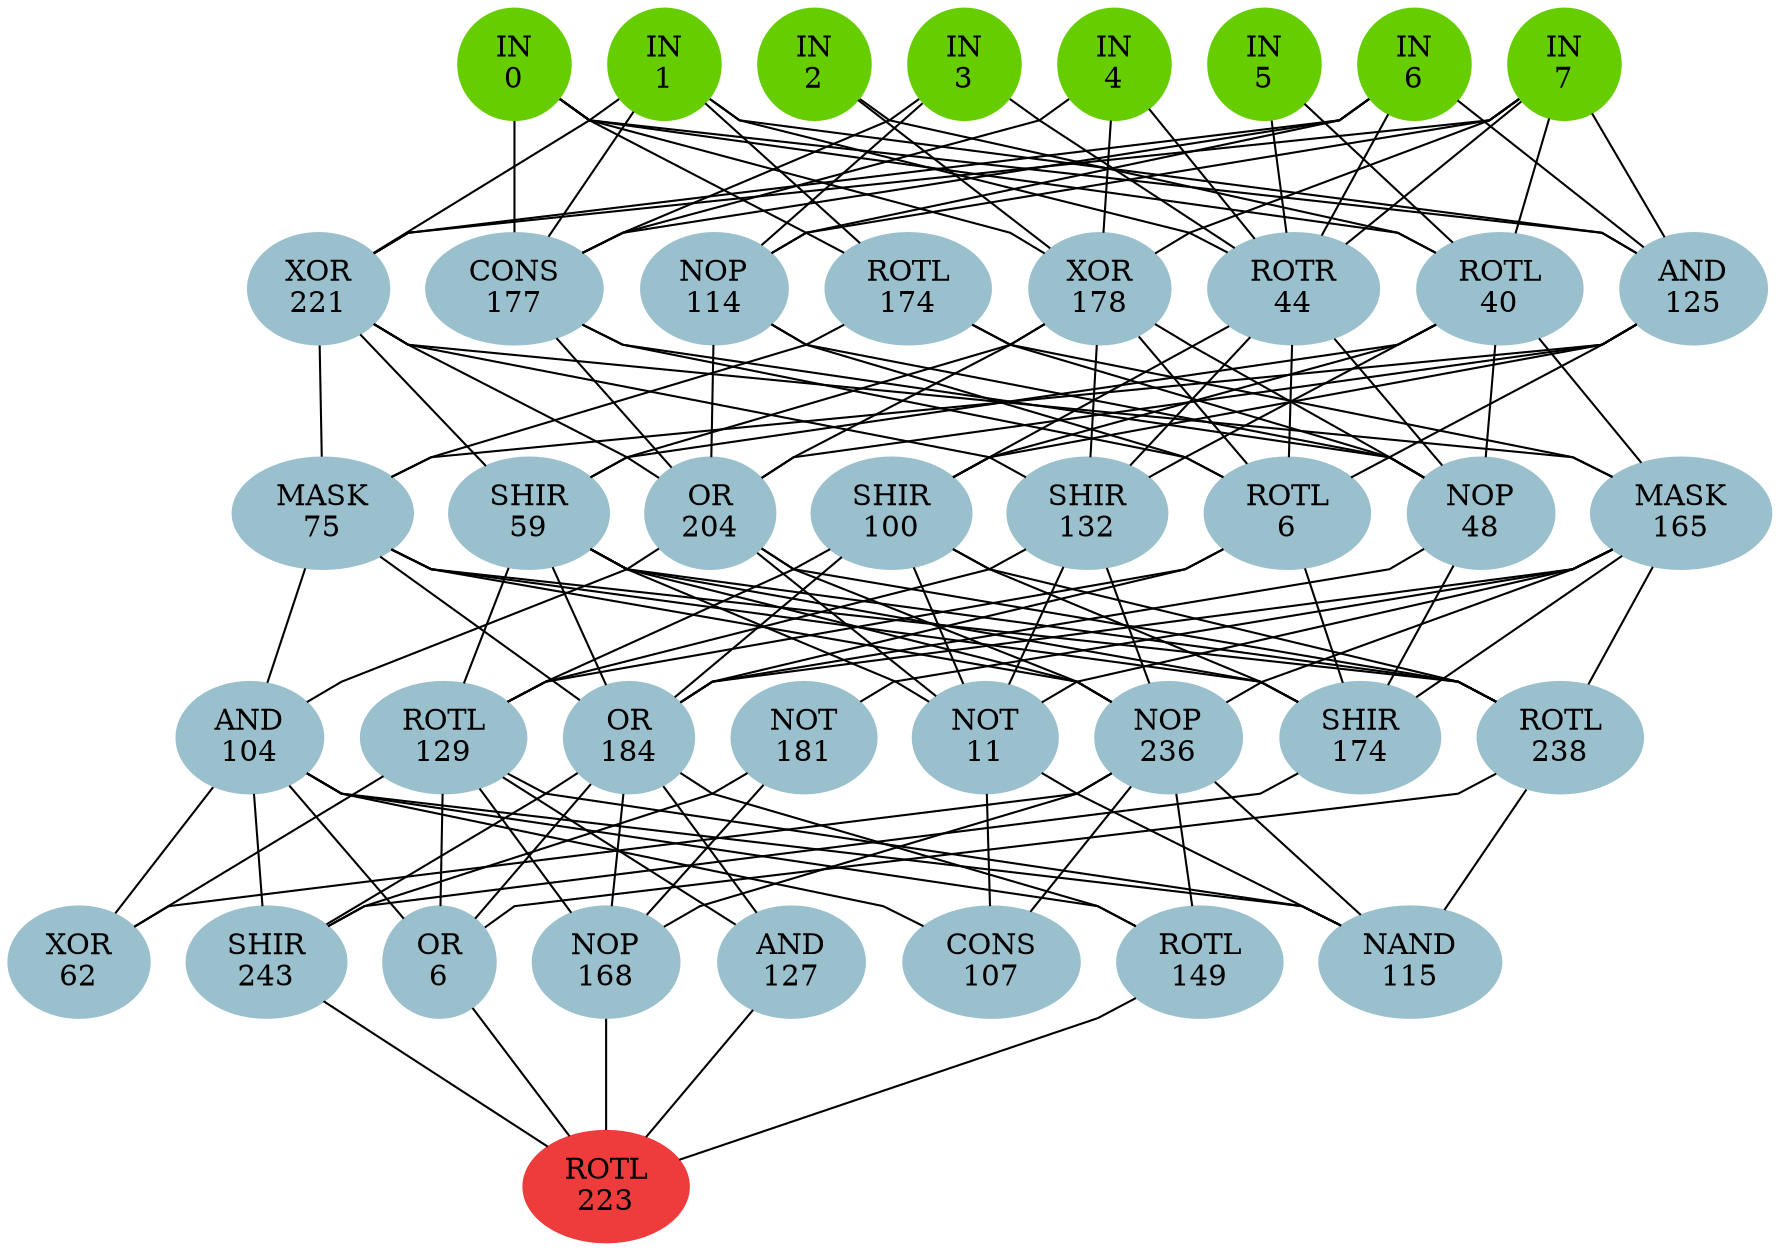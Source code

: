 graph EACircuit {
rankdir=BT;
ranksep=0.75;
ordering=out;
splines=polyline;
node [style=filled, color=lightblue2];

{ rank=same;
node [color=chartreuse3];
"-1_0"[label="IN\n0"];
node [color=chartreuse3];
"-1_1"[label="IN\n1"];
node [color=chartreuse3];
"-1_2"[label="IN\n2"];
node [color=chartreuse3];
"-1_3"[label="IN\n3"];
node [color=chartreuse3];
"-1_4"[label="IN\n4"];
node [color=chartreuse3];
"-1_5"[label="IN\n5"];
node [color=chartreuse3];
"-1_6"[label="IN\n6"];
node [color=chartreuse3];
"-1_7"[label="IN\n7"];
}
{ rank=same;
node [color=lightblue3];
"0_0"[label="XOR\n221"];
node [color=lightblue3];
"0_1"[label="CONS\n177"];
node [color=lightblue3];
"0_2"[label="NOP\n114"];
node [color=lightblue3];
"0_3"[label="ROTL\n174"];
node [color=lightblue3];
"0_4"[label="XOR\n178"];
node [color=lightblue3];
"0_5"[label="ROTR\n44"];
node [color=lightblue3];
"0_6"[label="ROTL\n40"];
node [color=lightblue3];
"0_7"[label="AND\n125"];
}
{ rank=same;
node [color=lightblue3];
"1_0"[label="MASK\n75"];
node [color=lightblue3];
"1_1"[label="SHIR\n59"];
node [color=lightblue3];
"1_2"[label="OR\n204"];
node [color=lightblue3];
"1_3"[label="SHIR\n100"];
node [color=lightblue3];
"1_4"[label="SHIR\n132"];
node [color=lightblue3];
"1_5"[label="ROTL\n6"];
node [color=lightblue3];
"1_6"[label="NOP\n48"];
node [color=lightblue3];
"1_7"[label="MASK\n165"];
}
{ rank=same;
node [color=lightblue3];
"2_0"[label="AND\n104"];
node [color=lightblue3];
"2_1"[label="ROTL\n129"];
node [color=lightblue3];
"2_2"[label="OR\n184"];
node [color=lightblue3];
"2_3"[label="NOT\n181"];
node [color=lightblue3];
"2_4"[label="NOT\n11"];
node [color=lightblue3];
"2_5"[label="NOP\n236"];
node [color=lightblue3];
"2_6"[label="SHIR\n174"];
node [color=lightblue3];
"2_7"[label="ROTL\n238"];
}
{ rank=same;
node [color=lightblue3];
"3_0"[label="XOR\n62"];
node [color=lightblue3];
"3_1"[label="SHIR\n243"];
node [color=lightblue3];
"3_2"[label="OR\n6"];
node [color=lightblue3];
"3_3"[label="NOP\n168"];
node [color=lightblue3];
"3_4"[label="AND\n127"];
node [color=lightblue3];
"3_5"[label="CONS\n107"];
node [color=lightblue3];
"3_6"[label="ROTL\n149"];
node [color=lightblue3];
"3_7"[label="NAND\n115"];
}
{ rank=same;
node [color=brown2];
"4_0"[label="ROTL\n223"];
}
edge[style=invis];
"-1_0" -- "-1_1" -- "-1_2" -- "-1_3" -- "-1_4" -- "-1_5" -- "-1_6" -- "-1_7";
"0_0" -- "0_1" -- "0_2" -- "0_3" -- "0_4" -- "0_5" -- "0_6" -- "0_7";
"1_0" -- "1_1" -- "1_2" -- "1_3" -- "1_4" -- "1_5" -- "1_6" -- "1_7";
"2_0" -- "2_1" -- "2_2" -- "2_3" -- "2_4" -- "2_5" -- "2_6" -- "2_7";
"3_0" -- "3_1" -- "3_2" -- "3_3" -- "3_4" -- "3_5" -- "3_6" -- "3_7";
"4_0" -- "4_0";
edge[style=solid];
"0_0" -- "-1_1";
"0_0" -- "-1_6";
"0_0" -- "-1_7";
"0_1" -- "-1_0";
"0_1" -- "-1_1";
"0_1" -- "-1_3";
"0_1" -- "-1_4";
"0_1" -- "-1_6";
"0_2" -- "-1_3";
"0_2" -- "-1_6";
"0_2" -- "-1_7";
"0_3" -- "-1_0";
"0_3" -- "-1_1";
"0_4" -- "-1_0";
"0_4" -- "-1_2";
"0_4" -- "-1_4";
"0_4" -- "-1_7";
"0_5" -- "-1_1";
"0_5" -- "-1_3";
"0_5" -- "-1_4";
"0_5" -- "-1_5";
"0_5" -- "-1_6";
"0_5" -- "-1_7";
"0_6" -- "-1_0";
"0_6" -- "-1_2";
"0_6" -- "-1_5";
"0_6" -- "-1_7";
"0_7" -- "-1_0";
"0_7" -- "-1_1";
"0_7" -- "-1_6";
"0_7" -- "-1_7";
"1_0" -- "0_0";
"1_0" -- "0_3";
"1_0" -- "0_7";
"1_1" -- "0_0";
"1_1" -- "0_4";
"1_1" -- "0_6";
"1_2" -- "0_0";
"1_2" -- "0_1";
"1_2" -- "0_2";
"1_2" -- "0_4";
"1_2" -- "0_7";
"1_3" -- "0_5";
"1_3" -- "0_6";
"1_3" -- "0_7";
"1_4" -- "0_0";
"1_4" -- "0_4";
"1_4" -- "0_5";
"1_4" -- "0_6";
"1_5" -- "0_1";
"1_5" -- "0_2";
"1_5" -- "0_4";
"1_5" -- "0_5";
"1_5" -- "0_7";
"1_6" -- "0_1";
"1_6" -- "0_2";
"1_6" -- "0_3";
"1_6" -- "0_4";
"1_6" -- "0_5";
"1_6" -- "0_6";
"1_7" -- "0_0";
"1_7" -- "0_3";
"1_7" -- "0_6";
"2_0" -- "1_0";
"2_0" -- "1_2";
"2_1" -- "1_1";
"2_1" -- "1_3";
"2_1" -- "1_4";
"2_1" -- "1_5";
"2_2" -- "1_0";
"2_2" -- "1_1";
"2_2" -- "1_3";
"2_2" -- "1_5";
"2_2" -- "1_6";
"2_2" -- "1_7";
"2_3" -- "1_7";
"2_4" -- "1_1";
"2_4" -- "1_2";
"2_4" -- "1_3";
"2_4" -- "1_4";
"2_4" -- "1_7";
"2_5" -- "1_0";
"2_5" -- "1_1";
"2_5" -- "1_2";
"2_5" -- "1_4";
"2_5" -- "1_7";
"2_6" -- "1_0";
"2_6" -- "1_1";
"2_6" -- "1_3";
"2_6" -- "1_5";
"2_6" -- "1_6";
"2_6" -- "1_7";
"2_7" -- "1_0";
"2_7" -- "1_1";
"2_7" -- "1_2";
"2_7" -- "1_3";
"2_7" -- "1_7";
"3_0" -- "2_0";
"3_0" -- "2_1";
"3_0" -- "2_5";
"3_1" -- "2_0";
"3_1" -- "2_2";
"3_1" -- "2_3";
"3_1" -- "2_6";
"3_2" -- "2_0";
"3_2" -- "2_1";
"3_2" -- "2_2";
"3_2" -- "2_7";
"3_3" -- "2_1";
"3_3" -- "2_2";
"3_3" -- "2_3";
"3_3" -- "2_5";
"3_4" -- "2_1";
"3_4" -- "2_2";
"3_5" -- "2_0";
"3_5" -- "2_4";
"3_5" -- "2_5";
"3_6" -- "2_0";
"3_6" -- "2_2";
"3_6" -- "2_5";
"3_7" -- "2_0";
"3_7" -- "2_1";
"3_7" -- "2_4";
"3_7" -- "2_5";
"3_7" -- "2_7";
"4_0" -- "3_1";
"4_0" -- "3_2";
"4_0" -- "3_3";
"4_0" -- "3_4";
"4_0" -- "3_6";
}